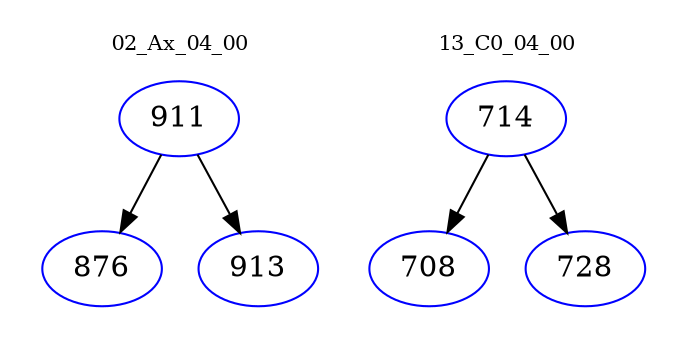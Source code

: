 digraph{
subgraph cluster_0 {
color = white
label = "02_Ax_04_00";
fontsize=10;
T0_911 [label="911", color="blue"]
T0_911 -> T0_876 [color="black"]
T0_876 [label="876", color="blue"]
T0_911 -> T0_913 [color="black"]
T0_913 [label="913", color="blue"]
}
subgraph cluster_1 {
color = white
label = "13_C0_04_00";
fontsize=10;
T1_714 [label="714", color="blue"]
T1_714 -> T1_708 [color="black"]
T1_708 [label="708", color="blue"]
T1_714 -> T1_728 [color="black"]
T1_728 [label="728", color="blue"]
}
}
